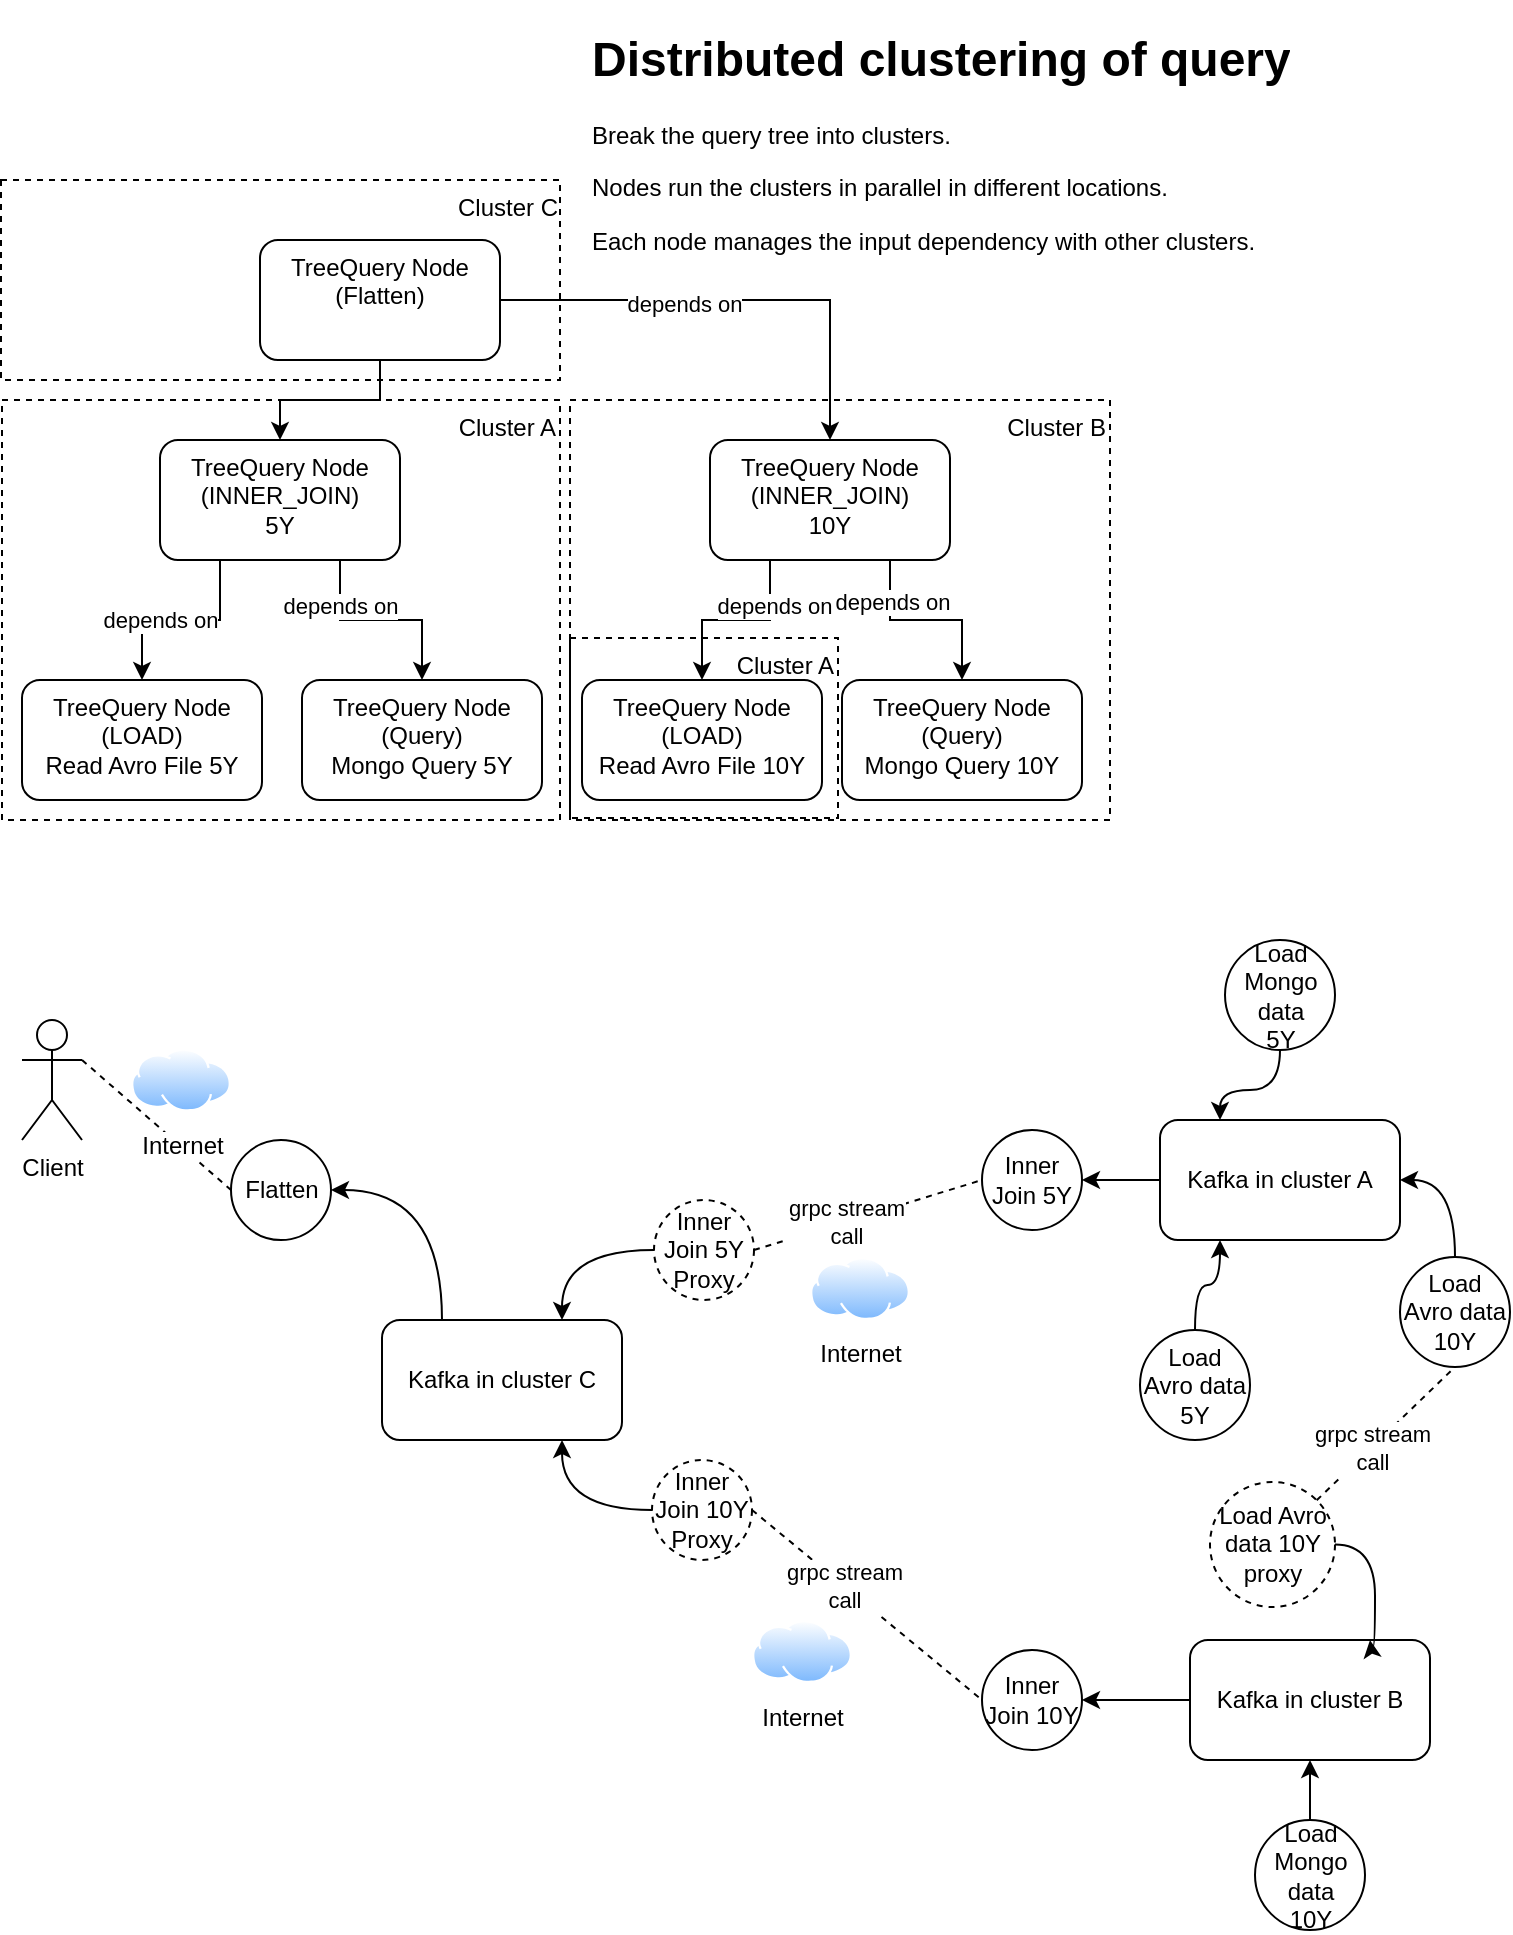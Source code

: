 <mxfile version="13.3.1" type="device"><diagram id="37q9jZIoHvMV3aywvLo_" name="Page-1"><mxGraphModel dx="693" dy="418" grid="1" gridSize="10" guides="1" tooltips="1" connect="1" arrows="1" fold="1" page="1" pageScale="1" pageWidth="850" pageHeight="1100" math="0" shadow="0"><root><mxCell id="0"/><mxCell id="1" parent="0"/><mxCell id="5HKsMKyxe9j3YbUFvyoX-1" value="Cluster B" style="rounded=0;whiteSpace=wrap;html=1;fillColor=none;dashed=1;verticalAlign=top;align=right;" vertex="1" parent="1"><mxGeometry x="305" y="240" width="270" height="210" as="geometry"/></mxCell><mxCell id="5HKsMKyxe9j3YbUFvyoX-2" value="Cluster A" style="rounded=0;whiteSpace=wrap;html=1;fillColor=none;dashed=1;verticalAlign=top;align=right;" vertex="1" parent="1"><mxGeometry x="21" y="240" width="279" height="210" as="geometry"/></mxCell><mxCell id="5HKsMKyxe9j3YbUFvyoX-3" style="edgeStyle=orthogonalEdgeStyle;rounded=0;orthogonalLoop=1;jettySize=auto;html=1;entryX=0.5;entryY=0;entryDx=0;entryDy=0;" edge="1" parent="1" source="5HKsMKyxe9j3YbUFvyoX-5" target="5HKsMKyxe9j3YbUFvyoX-8"><mxGeometry relative="1" as="geometry"/></mxCell><mxCell id="5HKsMKyxe9j3YbUFvyoX-4" style="edgeStyle=orthogonalEdgeStyle;rounded=0;orthogonalLoop=1;jettySize=auto;html=1;exitX=1;exitY=0.5;exitDx=0;exitDy=0;entryX=0.5;entryY=0;entryDx=0;entryDy=0;" edge="1" parent="1" source="5HKsMKyxe9j3YbUFvyoX-5" target="5HKsMKyxe9j3YbUFvyoX-11"><mxGeometry relative="1" as="geometry"/></mxCell><mxCell id="5HKsMKyxe9j3YbUFvyoX-19" value="depends on" style="edgeLabel;html=1;align=center;verticalAlign=middle;resizable=0;points=[];" vertex="1" connectable="0" parent="5HKsMKyxe9j3YbUFvyoX-4"><mxGeometry x="-0.217" y="-2" relative="1" as="geometry"><mxPoint as="offset"/></mxGeometry></mxCell><mxCell id="5HKsMKyxe9j3YbUFvyoX-5" value="TreeQuery Node&lt;br&gt;(Flatten)" style="rounded=1;whiteSpace=wrap;html=1;verticalAlign=top;" vertex="1" parent="1"><mxGeometry x="150" y="160" width="120" height="60" as="geometry"/></mxCell><mxCell id="5HKsMKyxe9j3YbUFvyoX-6" value="" style="edgeStyle=orthogonalEdgeStyle;rounded=0;orthogonalLoop=1;jettySize=auto;html=1;exitX=0.25;exitY=1;exitDx=0;exitDy=0;" edge="1" parent="1" source="5HKsMKyxe9j3YbUFvyoX-8" target="5HKsMKyxe9j3YbUFvyoX-9"><mxGeometry relative="1" as="geometry"/></mxCell><mxCell id="5HKsMKyxe9j3YbUFvyoX-21" value="depends on" style="edgeLabel;html=1;align=center;verticalAlign=middle;resizable=0;points=[];" vertex="1" connectable="0" parent="5HKsMKyxe9j3YbUFvyoX-6"><mxGeometry x="0.212" relative="1" as="geometry"><mxPoint as="offset"/></mxGeometry></mxCell><mxCell id="5HKsMKyxe9j3YbUFvyoX-7" style="edgeStyle=orthogonalEdgeStyle;rounded=0;orthogonalLoop=1;jettySize=auto;html=1;entryX=0.5;entryY=0;entryDx=0;entryDy=0;exitX=0.75;exitY=1;exitDx=0;exitDy=0;" edge="1" parent="1" source="5HKsMKyxe9j3YbUFvyoX-8" target="5HKsMKyxe9j3YbUFvyoX-12"><mxGeometry relative="1" as="geometry"/></mxCell><mxCell id="5HKsMKyxe9j3YbUFvyoX-20" value="depends on" style="edgeLabel;html=1;align=center;verticalAlign=middle;resizable=0;points=[];" vertex="1" connectable="0" parent="5HKsMKyxe9j3YbUFvyoX-7"><mxGeometry x="-0.545" relative="1" as="geometry"><mxPoint as="offset"/></mxGeometry></mxCell><mxCell id="5HKsMKyxe9j3YbUFvyoX-8" value="TreeQuery Node&lt;br&gt;(INNER_JOIN)&lt;br&gt;5Y" style="rounded=1;whiteSpace=wrap;html=1;verticalAlign=top;" vertex="1" parent="1"><mxGeometry x="100" y="260" width="120" height="60" as="geometry"/></mxCell><mxCell id="5HKsMKyxe9j3YbUFvyoX-9" value="TreeQuery Node&lt;br&gt;(LOAD)&lt;br&gt;Read Avro File 5Y" style="rounded=1;whiteSpace=wrap;html=1;verticalAlign=top;" vertex="1" parent="1"><mxGeometry x="31" y="380" width="120" height="60" as="geometry"/></mxCell><mxCell id="5HKsMKyxe9j3YbUFvyoX-10" style="edgeStyle=orthogonalEdgeStyle;rounded=0;orthogonalLoop=1;jettySize=auto;html=1;entryX=0.5;entryY=0;entryDx=0;entryDy=0;exitX=0.75;exitY=1;exitDx=0;exitDy=0;" edge="1" parent="1" source="5HKsMKyxe9j3YbUFvyoX-11" target="5HKsMKyxe9j3YbUFvyoX-14"><mxGeometry relative="1" as="geometry"/></mxCell><mxCell id="5HKsMKyxe9j3YbUFvyoX-22" value="depends on" style="edgeLabel;html=1;align=center;verticalAlign=middle;resizable=0;points=[];" vertex="1" connectable="0" parent="5HKsMKyxe9j3YbUFvyoX-10"><mxGeometry x="-0.562" y="1" relative="1" as="geometry"><mxPoint as="offset"/></mxGeometry></mxCell><mxCell id="5HKsMKyxe9j3YbUFvyoX-11" value="TreeQuery Node&lt;br&gt;(INNER_JOIN)&lt;br&gt;10Y" style="rounded=1;whiteSpace=wrap;html=1;verticalAlign=top;" vertex="1" parent="1"><mxGeometry x="375" y="260" width="120" height="60" as="geometry"/></mxCell><mxCell id="5HKsMKyxe9j3YbUFvyoX-12" value="TreeQuery Node&lt;br&gt;(Query)&lt;br&gt;Mongo Query 5Y" style="rounded=1;whiteSpace=wrap;html=1;verticalAlign=top;" vertex="1" parent="1"><mxGeometry x="171" y="380" width="120" height="60" as="geometry"/></mxCell><mxCell id="5HKsMKyxe9j3YbUFvyoX-13" value="TreeQuery Node&lt;br&gt;(LOAD)&lt;br&gt;Read Avro File 10Y" style="rounded=1;whiteSpace=wrap;html=1;verticalAlign=top;" vertex="1" parent="1"><mxGeometry x="311" y="380" width="120" height="60" as="geometry"/></mxCell><mxCell id="5HKsMKyxe9j3YbUFvyoX-14" value="TreeQuery Node&lt;br&gt;(Query)&lt;br&gt;Mongo Query 10Y" style="rounded=1;whiteSpace=wrap;html=1;verticalAlign=top;" vertex="1" parent="1"><mxGeometry x="441" y="380" width="120" height="60" as="geometry"/></mxCell><mxCell id="5HKsMKyxe9j3YbUFvyoX-15" value="Cluster C" style="rounded=0;whiteSpace=wrap;html=1;fillColor=none;dashed=1;verticalAlign=top;align=right;" vertex="1" parent="1"><mxGeometry x="20.5" y="130" width="279.5" height="100" as="geometry"/></mxCell><mxCell id="5HKsMKyxe9j3YbUFvyoX-16" value="Cluster A" style="rounded=0;whiteSpace=wrap;html=1;fillColor=none;dashed=1;verticalAlign=top;align=right;" vertex="1" parent="1"><mxGeometry x="305" y="359" width="134" height="90" as="geometry"/></mxCell><mxCell id="5HKsMKyxe9j3YbUFvyoX-17" style="edgeStyle=orthogonalEdgeStyle;rounded=0;orthogonalLoop=1;jettySize=auto;html=1;exitX=0.25;exitY=1;exitDx=0;exitDy=0;entryX=0.5;entryY=0;entryDx=0;entryDy=0;" edge="1" parent="1" source="5HKsMKyxe9j3YbUFvyoX-11" target="5HKsMKyxe9j3YbUFvyoX-13"><mxGeometry relative="1" as="geometry"><mxPoint x="405" y="320" as="sourcePoint"/><mxPoint x="371" y="380" as="targetPoint"/></mxGeometry></mxCell><mxCell id="5HKsMKyxe9j3YbUFvyoX-23" value="depends on" style="edgeLabel;html=1;align=center;verticalAlign=middle;resizable=0;points=[];" vertex="1" connectable="0" parent="5HKsMKyxe9j3YbUFvyoX-17"><mxGeometry x="-0.511" y="2" relative="1" as="geometry"><mxPoint as="offset"/></mxGeometry></mxCell><mxCell id="5HKsMKyxe9j3YbUFvyoX-18" value="&lt;h1&gt;Distributed clustering of query&lt;/h1&gt;&lt;p&gt;Break the query tree into clusters.&lt;/p&gt;&lt;p&gt;Nodes run the clusters in parallel in different locations.&lt;/p&gt;&lt;p&gt;Each node manages the input dependency with other clusters.&lt;/p&gt;" style="text;html=1;strokeColor=none;fillColor=none;spacing=5;spacingTop=-20;whiteSpace=wrap;overflow=hidden;rounded=0;" vertex="1" parent="1"><mxGeometry x="311" y="50" width="389" height="120" as="geometry"/></mxCell><mxCell id="5HKsMKyxe9j3YbUFvyoX-26" style="edgeStyle=orthogonalEdgeStyle;rounded=0;orthogonalLoop=1;jettySize=auto;html=1;entryX=1;entryY=0.5;entryDx=0;entryDy=0;curved=1;exitX=0.25;exitY=0;exitDx=0;exitDy=0;" edge="1" parent="1" source="5HKsMKyxe9j3YbUFvyoX-25" target="5HKsMKyxe9j3YbUFvyoX-24"><mxGeometry relative="1" as="geometry"><mxPoint x="320" y="610" as="sourcePoint"/></mxGeometry></mxCell><mxCell id="5HKsMKyxe9j3YbUFvyoX-24" value="Flatten" style="ellipse;whiteSpace=wrap;html=1;aspect=fixed;" vertex="1" parent="1"><mxGeometry x="135.5" y="610" width="50" height="50" as="geometry"/></mxCell><mxCell id="5HKsMKyxe9j3YbUFvyoX-25" value="Kafka in cluster C" style="rounded=1;whiteSpace=wrap;html=1;" vertex="1" parent="1"><mxGeometry x="211" y="700" width="120" height="60" as="geometry"/></mxCell><mxCell id="5HKsMKyxe9j3YbUFvyoX-27" value="Client" style="shape=umlActor;verticalLabelPosition=bottom;labelBackgroundColor=#ffffff;verticalAlign=top;html=1;outlineConnect=0;" vertex="1" parent="1"><mxGeometry x="31" y="550" width="30" height="60" as="geometry"/></mxCell><mxCell id="5HKsMKyxe9j3YbUFvyoX-28" value="" style="endArrow=none;dashed=1;html=1;exitX=1;exitY=0.333;exitDx=0;exitDy=0;exitPerimeter=0;entryX=0;entryY=0.5;entryDx=0;entryDy=0;" edge="1" parent="1" source="5HKsMKyxe9j3YbUFvyoX-27" target="5HKsMKyxe9j3YbUFvyoX-24"><mxGeometry width="50" height="50" relative="1" as="geometry"><mxPoint x="290" y="650" as="sourcePoint"/><mxPoint x="340" y="600" as="targetPoint"/></mxGeometry></mxCell><mxCell id="5HKsMKyxe9j3YbUFvyoX-29" value="Inner Join 5Y Proxy" style="ellipse;whiteSpace=wrap;html=1;aspect=fixed;dashed=1;" vertex="1" parent="1"><mxGeometry x="347" y="640" width="50" height="50" as="geometry"/></mxCell><mxCell id="5HKsMKyxe9j3YbUFvyoX-30" style="edgeStyle=orthogonalEdgeStyle;rounded=0;orthogonalLoop=1;jettySize=auto;html=1;entryX=0.75;entryY=0;entryDx=0;entryDy=0;curved=1;exitX=0;exitY=0.5;exitDx=0;exitDy=0;" edge="1" parent="1" source="5HKsMKyxe9j3YbUFvyoX-29" target="5HKsMKyxe9j3YbUFvyoX-25"><mxGeometry relative="1" as="geometry"><mxPoint x="251" y="710" as="sourcePoint"/><mxPoint x="195.5" y="645" as="targetPoint"/></mxGeometry></mxCell><mxCell id="5HKsMKyxe9j3YbUFvyoX-31" value="Inner Join 10Y Proxy" style="ellipse;whiteSpace=wrap;html=1;aspect=fixed;dashed=1;" vertex="1" parent="1"><mxGeometry x="346" y="770" width="50" height="50" as="geometry"/></mxCell><mxCell id="5HKsMKyxe9j3YbUFvyoX-32" style="edgeStyle=orthogonalEdgeStyle;rounded=0;orthogonalLoop=1;jettySize=auto;html=1;entryX=0.75;entryY=1;entryDx=0;entryDy=0;curved=1;exitX=0;exitY=0.5;exitDx=0;exitDy=0;" edge="1" parent="1" source="5HKsMKyxe9j3YbUFvyoX-31" target="5HKsMKyxe9j3YbUFvyoX-25"><mxGeometry relative="1" as="geometry"><mxPoint x="357" y="675" as="sourcePoint"/><mxPoint x="311" y="710" as="targetPoint"/></mxGeometry></mxCell><mxCell id="5HKsMKyxe9j3YbUFvyoX-33" value="Kafka in cluster A" style="rounded=1;whiteSpace=wrap;html=1;" vertex="1" parent="1"><mxGeometry x="600" y="600" width="120" height="60" as="geometry"/></mxCell><mxCell id="5HKsMKyxe9j3YbUFvyoX-34" value="Inner Join 5Y" style="ellipse;whiteSpace=wrap;html=1;aspect=fixed;" vertex="1" parent="1"><mxGeometry x="511" y="605" width="50" height="50" as="geometry"/></mxCell><mxCell id="5HKsMKyxe9j3YbUFvyoX-35" value="Load Avro data&lt;br&gt;5Y" style="ellipse;whiteSpace=wrap;html=1;aspect=fixed;" vertex="1" parent="1"><mxGeometry x="590" y="705" width="55" height="55" as="geometry"/></mxCell><mxCell id="5HKsMKyxe9j3YbUFvyoX-36" value="Load Avro data&lt;br&gt;10Y" style="ellipse;whiteSpace=wrap;html=1;aspect=fixed;" vertex="1" parent="1"><mxGeometry x="720" y="668.5" width="55" height="55" as="geometry"/></mxCell><mxCell id="5HKsMKyxe9j3YbUFvyoX-37" value="" style="endArrow=none;dashed=1;html=1;exitX=1;exitY=0.5;exitDx=0;exitDy=0;entryX=0;entryY=0.5;entryDx=0;entryDy=0;" edge="1" parent="1" source="5HKsMKyxe9j3YbUFvyoX-29" target="5HKsMKyxe9j3YbUFvyoX-34"><mxGeometry width="50" height="50" relative="1" as="geometry"><mxPoint x="71" y="580" as="sourcePoint"/><mxPoint x="145.5" y="645" as="targetPoint"/></mxGeometry></mxCell><mxCell id="5HKsMKyxe9j3YbUFvyoX-44" value="grpc stream&lt;br&gt;call" style="edgeLabel;html=1;align=center;verticalAlign=middle;resizable=0;points=[];" vertex="1" connectable="0" parent="5HKsMKyxe9j3YbUFvyoX-37"><mxGeometry x="-0.203" relative="1" as="geometry"><mxPoint as="offset"/></mxGeometry></mxCell><mxCell id="5HKsMKyxe9j3YbUFvyoX-38" style="edgeStyle=orthogonalEdgeStyle;rounded=0;orthogonalLoop=1;jettySize=auto;html=1;curved=1;exitX=0.5;exitY=0;exitDx=0;exitDy=0;entryX=0.25;entryY=1;entryDx=0;entryDy=0;" edge="1" parent="1" source="5HKsMKyxe9j3YbUFvyoX-35" target="5HKsMKyxe9j3YbUFvyoX-33"><mxGeometry relative="1" as="geometry"><mxPoint x="357" y="675" as="sourcePoint"/><mxPoint x="641" y="650" as="targetPoint"/></mxGeometry></mxCell><mxCell id="5HKsMKyxe9j3YbUFvyoX-39" style="edgeStyle=orthogonalEdgeStyle;rounded=0;orthogonalLoop=1;jettySize=auto;html=1;curved=1;exitX=0.5;exitY=0;exitDx=0;exitDy=0;entryX=1;entryY=0.5;entryDx=0;entryDy=0;" edge="1" parent="1" source="5HKsMKyxe9j3YbUFvyoX-36" target="5HKsMKyxe9j3YbUFvyoX-33"><mxGeometry relative="1" as="geometry"><mxPoint x="627.5" y="715" as="sourcePoint"/><mxPoint x="640" y="670" as="targetPoint"/></mxGeometry></mxCell><mxCell id="5HKsMKyxe9j3YbUFvyoX-40" style="edgeStyle=orthogonalEdgeStyle;rounded=0;orthogonalLoop=1;jettySize=auto;html=1;curved=1;exitX=0;exitY=0.5;exitDx=0;exitDy=0;entryX=1;entryY=0.5;entryDx=0;entryDy=0;" edge="1" parent="1" source="5HKsMKyxe9j3YbUFvyoX-33" target="5HKsMKyxe9j3YbUFvyoX-34"><mxGeometry relative="1" as="geometry"><mxPoint x="627.5" y="715" as="sourcePoint"/><mxPoint x="640" y="670" as="targetPoint"/></mxGeometry></mxCell><mxCell id="5HKsMKyxe9j3YbUFvyoX-41" value="Load Mongo data&lt;br&gt;5Y" style="ellipse;whiteSpace=wrap;html=1;aspect=fixed;" vertex="1" parent="1"><mxGeometry x="632.5" y="510" width="55" height="55" as="geometry"/></mxCell><mxCell id="5HKsMKyxe9j3YbUFvyoX-42" style="edgeStyle=orthogonalEdgeStyle;rounded=0;orthogonalLoop=1;jettySize=auto;html=1;curved=1;exitX=0.5;exitY=1;exitDx=0;exitDy=0;entryX=0.25;entryY=0;entryDx=0;entryDy=0;" edge="1" parent="1" source="5HKsMKyxe9j3YbUFvyoX-41" target="5HKsMKyxe9j3YbUFvyoX-33"><mxGeometry relative="1" as="geometry"><mxPoint x="627.5" y="715" as="sourcePoint"/><mxPoint x="640" y="670" as="targetPoint"/></mxGeometry></mxCell><mxCell id="5HKsMKyxe9j3YbUFvyoX-43" value="Kafka in cluster B" style="rounded=1;whiteSpace=wrap;html=1;" vertex="1" parent="1"><mxGeometry x="615" y="860" width="120" height="60" as="geometry"/></mxCell><mxCell id="5HKsMKyxe9j3YbUFvyoX-45" value="Inner Join 10Y" style="ellipse;whiteSpace=wrap;html=1;aspect=fixed;" vertex="1" parent="1"><mxGeometry x="511" y="865" width="50" height="50" as="geometry"/></mxCell><mxCell id="5HKsMKyxe9j3YbUFvyoX-46" value="" style="endArrow=none;dashed=1;html=1;exitX=1;exitY=0.5;exitDx=0;exitDy=0;entryX=0;entryY=0.5;entryDx=0;entryDy=0;" edge="1" parent="1" source="5HKsMKyxe9j3YbUFvyoX-31" target="5HKsMKyxe9j3YbUFvyoX-45"><mxGeometry width="50" height="50" relative="1" as="geometry"><mxPoint x="407" y="675" as="sourcePoint"/><mxPoint x="521" y="640" as="targetPoint"/></mxGeometry></mxCell><mxCell id="5HKsMKyxe9j3YbUFvyoX-47" value="grpc stream&lt;br&gt;call" style="edgeLabel;html=1;align=center;verticalAlign=middle;resizable=0;points=[];" vertex="1" connectable="0" parent="5HKsMKyxe9j3YbUFvyoX-46"><mxGeometry x="-0.203" relative="1" as="geometry"><mxPoint as="offset"/></mxGeometry></mxCell><mxCell id="5HKsMKyxe9j3YbUFvyoX-48" value="Internet" style="aspect=fixed;perimeter=ellipsePerimeter;html=1;align=center;shadow=0;dashed=0;spacingTop=3;image;image=img/lib/active_directory/internet_cloud.svg;" vertex="1" parent="1"><mxGeometry x="425" y="668.5" width="50" height="31.5" as="geometry"/></mxCell><mxCell id="5HKsMKyxe9j3YbUFvyoX-49" value="Internet" style="aspect=fixed;perimeter=ellipsePerimeter;html=1;align=center;shadow=0;dashed=0;spacingTop=3;image;image=img/lib/active_directory/internet_cloud.svg;" vertex="1" parent="1"><mxGeometry x="396" y="850" width="50" height="31.5" as="geometry"/></mxCell><mxCell id="5HKsMKyxe9j3YbUFvyoX-52" value="Internet" style="aspect=fixed;perimeter=ellipsePerimeter;html=1;align=center;shadow=0;dashed=0;spacingTop=3;image;image=img/lib/active_directory/internet_cloud.svg;" vertex="1" parent="1"><mxGeometry x="85.5" y="564.25" width="50" height="31.5" as="geometry"/></mxCell><mxCell id="5HKsMKyxe9j3YbUFvyoX-53" style="edgeStyle=orthogonalEdgeStyle;rounded=0;orthogonalLoop=1;jettySize=auto;html=1;curved=1;exitX=0;exitY=0.5;exitDx=0;exitDy=0;entryX=1;entryY=0.5;entryDx=0;entryDy=0;" edge="1" parent="1" source="5HKsMKyxe9j3YbUFvyoX-43" target="5HKsMKyxe9j3YbUFvyoX-45"><mxGeometry relative="1" as="geometry"><mxPoint x="610" y="673.5" as="sourcePoint"/><mxPoint x="571" y="673.5" as="targetPoint"/></mxGeometry></mxCell><mxCell id="5HKsMKyxe9j3YbUFvyoX-65" style="edgeStyle=orthogonalEdgeStyle;curved=1;rounded=0;orthogonalLoop=1;jettySize=auto;html=1;exitX=1;exitY=0.5;exitDx=0;exitDy=0;" edge="1" parent="1" source="5HKsMKyxe9j3YbUFvyoX-54"><mxGeometry relative="1" as="geometry"><mxPoint x="705" y="860" as="targetPoint"/></mxGeometry></mxCell><mxCell id="5HKsMKyxe9j3YbUFvyoX-54" value="Load Avro data 10Y proxy" style="ellipse;whiteSpace=wrap;html=1;aspect=fixed;dashed=1;" vertex="1" parent="1"><mxGeometry x="625" y="781" width="62.5" height="62.5" as="geometry"/></mxCell><mxCell id="5HKsMKyxe9j3YbUFvyoX-58" value="" style="endArrow=none;dashed=1;html=1;exitX=1;exitY=0;exitDx=0;exitDy=0;entryX=0.5;entryY=1;entryDx=0;entryDy=0;" edge="1" parent="1" source="5HKsMKyxe9j3YbUFvyoX-54" target="5HKsMKyxe9j3YbUFvyoX-36"><mxGeometry width="50" height="50" relative="1" as="geometry"><mxPoint x="407" y="675" as="sourcePoint"/><mxPoint x="521" y="640" as="targetPoint"/></mxGeometry></mxCell><mxCell id="5HKsMKyxe9j3YbUFvyoX-59" value="grpc stream&lt;br&gt;call" style="edgeLabel;html=1;align=center;verticalAlign=middle;resizable=0;points=[];" vertex="1" connectable="0" parent="5HKsMKyxe9j3YbUFvyoX-58"><mxGeometry x="-0.203" relative="1" as="geometry"><mxPoint as="offset"/></mxGeometry></mxCell><mxCell id="5HKsMKyxe9j3YbUFvyoX-61" value="Load Mongo data&lt;br&gt;10Y" style="ellipse;whiteSpace=wrap;html=1;aspect=fixed;" vertex="1" parent="1"><mxGeometry x="647.5" y="950" width="55" height="55" as="geometry"/></mxCell><mxCell id="5HKsMKyxe9j3YbUFvyoX-62" style="edgeStyle=orthogonalEdgeStyle;rounded=0;orthogonalLoop=1;jettySize=auto;html=1;curved=1;exitX=0.5;exitY=0;exitDx=0;exitDy=0;entryX=0.5;entryY=1;entryDx=0;entryDy=0;" edge="1" parent="1" source="5HKsMKyxe9j3YbUFvyoX-61" target="5HKsMKyxe9j3YbUFvyoX-43"><mxGeometry relative="1" as="geometry"><mxPoint x="625" y="900" as="sourcePoint"/><mxPoint x="571" y="878.5" as="targetPoint"/></mxGeometry></mxCell></root></mxGraphModel></diagram></mxfile>